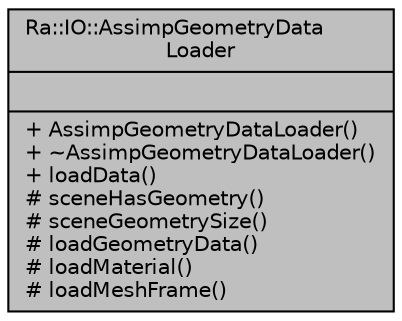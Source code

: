 digraph "Ra::IO::AssimpGeometryDataLoader"
{
 // INTERACTIVE_SVG=YES
 // LATEX_PDF_SIZE
  edge [fontname="Helvetica",fontsize="10",labelfontname="Helvetica",labelfontsize="10"];
  node [fontname="Helvetica",fontsize="10",shape=record];
  Node1 [label="{Ra::IO::AssimpGeometryData\lLoader\n||+ AssimpGeometryDataLoader()\l+ ~AssimpGeometryDataLoader()\l+ loadData()\l# sceneHasGeometry()\l# sceneGeometrySize()\l# loadGeometryData()\l# loadMaterial()\l# loadMeshFrame()\l}",height=0.2,width=0.4,color="black", fillcolor="grey75", style="filled", fontcolor="black",tooltip=" "];
}
